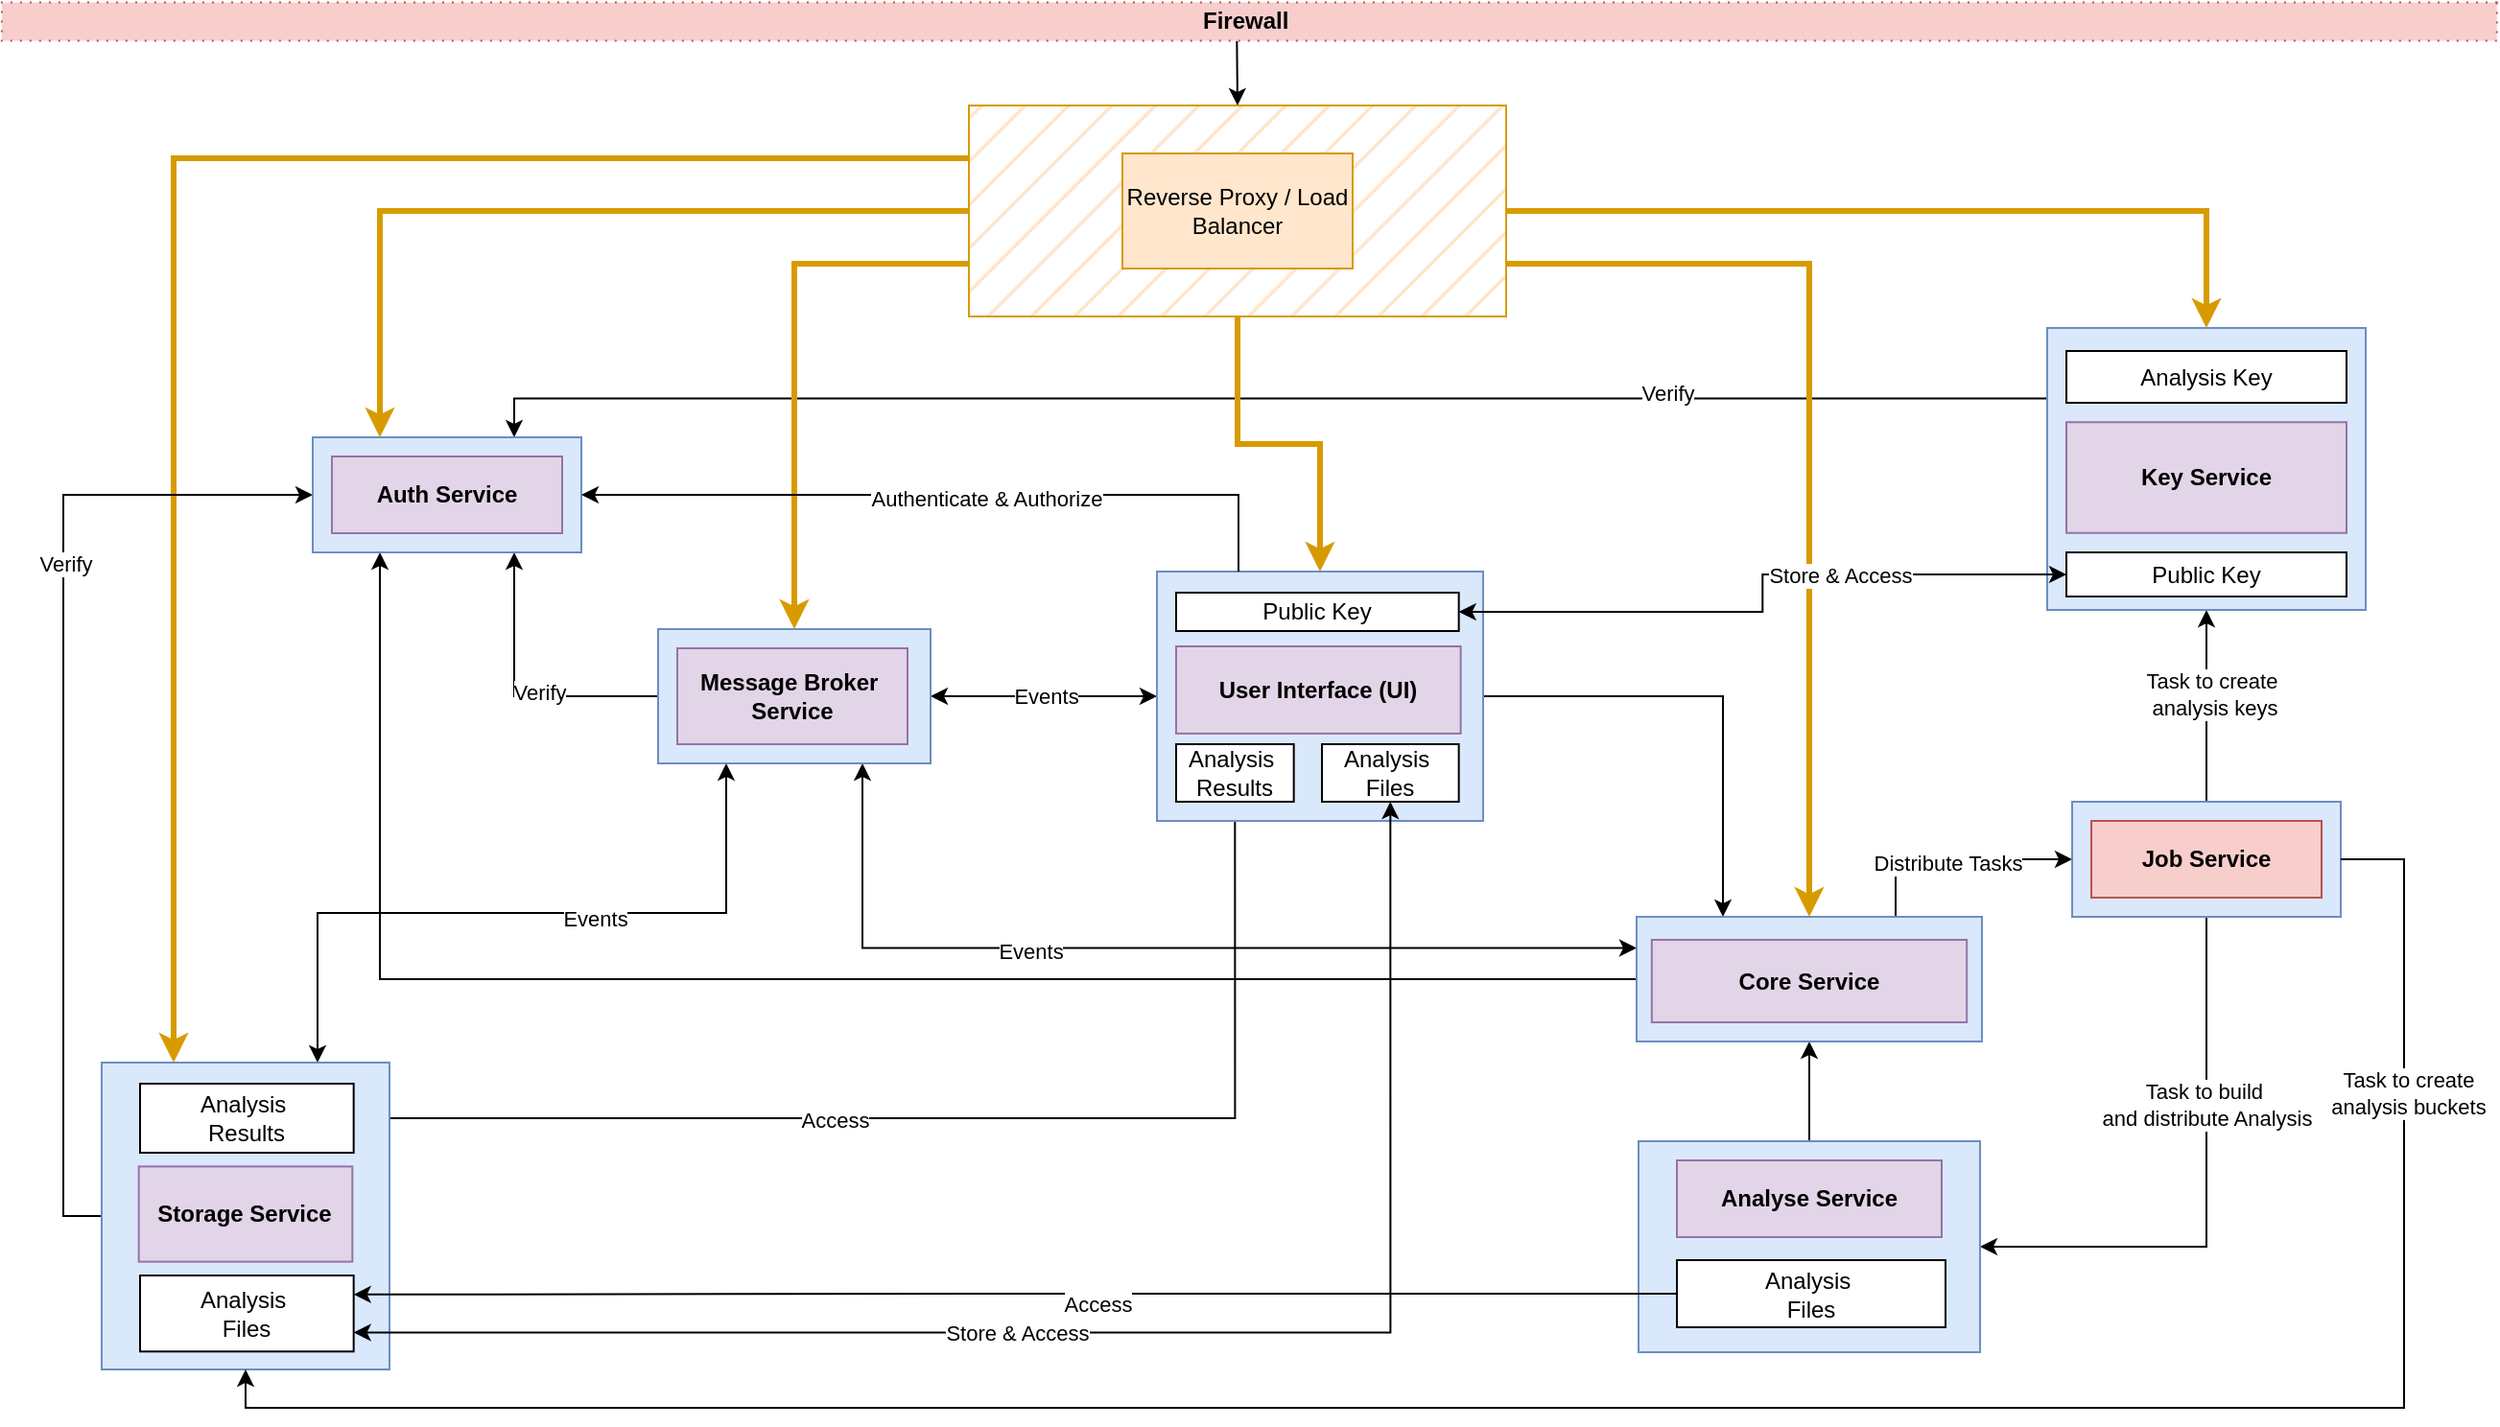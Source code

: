 <mxfile version="24.3.1" type="github">
  <diagram name="Page-1" id="822b0af5-4adb-64df-f703-e8dfc1f81529">
    <mxGraphModel dx="2833" dy="1873" grid="1" gridSize="10" guides="1" tooltips="1" connect="1" arrows="1" fold="1" page="1" pageScale="1" pageWidth="1100" pageHeight="850" background="none" math="0" shadow="0">
      <root>
        <mxCell id="0" />
        <mxCell id="1" parent="0" />
        <mxCell id="PBtX4HCvhkAMB2_3Ykh0-14" style="edgeStyle=orthogonalEdgeStyle;rounded=0;orthogonalLoop=1;jettySize=auto;html=1;entryX=0.25;entryY=0;entryDx=0;entryDy=0;fillColor=#ffe6cc;strokeColor=#d79b00;strokeWidth=3;exitX=0;exitY=0.25;exitDx=0;exitDy=0;" parent="1" source="PBtX4HCvhkAMB2_3Ykh0-4" target="oog65j6L7B87XHzVz9v1-12" edge="1">
          <mxGeometry relative="1" as="geometry" />
        </mxCell>
        <mxCell id="oog65j6L7B87XHzVz9v1-75" style="edgeStyle=orthogonalEdgeStyle;rounded=0;orthogonalLoop=1;jettySize=auto;html=1;entryX=0;entryY=0.5;entryDx=0;entryDy=0;fontColor=#FFFFFF;exitX=0;exitY=0.5;exitDx=0;exitDy=0;fillColor=#f9f7ed;shadow=0;strokeColor=#000000;" parent="1" source="oog65j6L7B87XHzVz9v1-12" target="oog65j6L7B87XHzVz9v1-2" edge="1">
          <mxGeometry relative="1" as="geometry">
            <mxPoint x="390" y="660" as="sourcePoint" />
          </mxGeometry>
        </mxCell>
        <mxCell id="PBtX4HCvhkAMB2_3Ykh0-20" value="Verify" style="edgeLabel;html=1;align=center;verticalAlign=middle;resizable=0;points=[];" parent="oog65j6L7B87XHzVz9v1-75" vertex="1" connectable="0">
          <mxGeometry x="0.369" y="-1" relative="1" as="geometry">
            <mxPoint as="offset" />
          </mxGeometry>
        </mxCell>
        <mxCell id="oog65j6L7B87XHzVz9v1-72" style="edgeStyle=orthogonalEdgeStyle;rounded=0;orthogonalLoop=1;jettySize=auto;html=1;fontColor=#FFFFFF;strokeColor=default;entryX=0.75;entryY=0;entryDx=0;entryDy=0;exitX=0;exitY=0.25;exitDx=0;exitDy=0;" parent="1" source="oog65j6L7B87XHzVz9v1-6" target="oog65j6L7B87XHzVz9v1-2" edge="1">
          <mxGeometry relative="1" as="geometry">
            <mxPoint x="1681" y="-165" as="sourcePoint" />
          </mxGeometry>
        </mxCell>
        <mxCell id="VzUCPUByovG9wuieKJeH-6" value="Verify" style="edgeLabel;html=1;align=center;verticalAlign=middle;resizable=0;points=[];" vertex="1" connectable="0" parent="oog65j6L7B87XHzVz9v1-72">
          <mxGeometry x="-0.515" y="-3" relative="1" as="geometry">
            <mxPoint as="offset" />
          </mxGeometry>
        </mxCell>
        <mxCell id="oog65j6L7B87XHzVz9v1-60" style="edgeStyle=orthogonalEdgeStyle;rounded=0;orthogonalLoop=1;jettySize=auto;html=1;exitX=0.75;exitY=1;exitDx=0;exitDy=0;fontColor=#FFFFFF;strokeColor=default;entryX=0;entryY=0.25;entryDx=0;entryDy=0;startArrow=classic;startFill=1;" parent="1" source="oog65j6L7B87XHzVz9v1-15" target="oog65j6L7B87XHzVz9v1-9" edge="1">
          <mxGeometry relative="1" as="geometry">
            <mxPoint x="829" y="475" as="sourcePoint" />
            <mxPoint x="1265" y="300" as="targetPoint" />
          </mxGeometry>
        </mxCell>
        <mxCell id="oog65j6L7B87XHzVz9v1-87" value="Text" style="edgeLabel;html=1;align=center;verticalAlign=middle;resizable=0;points=[];fontColor=#FFFFFF;" parent="oog65j6L7B87XHzVz9v1-60" vertex="1" connectable="0">
          <mxGeometry x="-0.298" y="-6" relative="1" as="geometry">
            <mxPoint as="offset" />
          </mxGeometry>
        </mxCell>
        <mxCell id="oog65j6L7B87XHzVz9v1-88" value="&lt;span style=&quot;&quot;&gt;&lt;font color=&quot;#000000&quot;&gt;Events&lt;/font&gt;&lt;/span&gt;" style="edgeLabel;html=1;align=center;verticalAlign=middle;resizable=0;points=[];fontColor=#FFFFFF;labelBackgroundColor=default;labelBorderColor=none;" parent="oog65j6L7B87XHzVz9v1-60" vertex="1" connectable="0">
          <mxGeometry x="-0.265" y="-1" relative="1" as="geometry">
            <mxPoint as="offset" />
          </mxGeometry>
        </mxCell>
        <mxCell id="oog65j6L7B87XHzVz9v1-73" style="edgeStyle=orthogonalEdgeStyle;rounded=0;orthogonalLoop=1;jettySize=auto;html=1;entryX=0.75;entryY=1;entryDx=0;entryDy=0;fontColor=#FFFFFF;strokeColor=default;" parent="1" source="oog65j6L7B87XHzVz9v1-15" target="oog65j6L7B87XHzVz9v1-2" edge="1">
          <mxGeometry relative="1" as="geometry" />
        </mxCell>
        <mxCell id="PBtX4HCvhkAMB2_3Ykh0-23" value="Verify" style="edgeLabel;html=1;align=center;verticalAlign=middle;resizable=0;points=[];" parent="oog65j6L7B87XHzVz9v1-73" vertex="1" connectable="0">
          <mxGeometry x="-0.164" y="-2" relative="1" as="geometry">
            <mxPoint as="offset" />
          </mxGeometry>
        </mxCell>
        <mxCell id="oog65j6L7B87XHzVz9v1-74" style="edgeStyle=orthogonalEdgeStyle;rounded=0;orthogonalLoop=1;jettySize=auto;html=1;fontColor=#FFFFFF;strokeColor=default;entryX=0.25;entryY=1;entryDx=0;entryDy=0;" parent="1" source="oog65j6L7B87XHzVz9v1-9" target="oog65j6L7B87XHzVz9v1-2" edge="1">
          <mxGeometry relative="1" as="geometry" />
        </mxCell>
        <mxCell id="oog65j6L7B87XHzVz9v1-86" style="edgeStyle=orthogonalEdgeStyle;rounded=0;orthogonalLoop=1;jettySize=auto;html=1;fontColor=#FFFFFF;strokeColor=default;entryX=0.25;entryY=0;entryDx=0;entryDy=0;" parent="1" source="oog65j6L7B87XHzVz9v1-83" target="oog65j6L7B87XHzVz9v1-9" edge="1">
          <mxGeometry relative="1" as="geometry" />
        </mxCell>
        <mxCell id="oog65j6L7B87XHzVz9v1-95" style="edgeStyle=orthogonalEdgeStyle;rounded=0;orthogonalLoop=1;jettySize=auto;html=1;fontColor=#FFFFFF;strokeColor=default;exitX=0.75;exitY=0;exitDx=0;exitDy=0;entryX=0.25;entryY=1;entryDx=0;entryDy=0;startArrow=classic;startFill=1;endArrow=classic;endFill=1;" parent="1" source="oog65j6L7B87XHzVz9v1-12" target="oog65j6L7B87XHzVz9v1-15" edge="1">
          <mxGeometry relative="1" as="geometry" />
        </mxCell>
        <mxCell id="oog65j6L7B87XHzVz9v1-96" value="&lt;font style=&quot;&quot;&gt;Events&lt;/font&gt;" style="edgeLabel;html=1;align=center;verticalAlign=middle;resizable=0;points=[];fontColor=#000000;labelBackgroundColor=#FFFFFF;" parent="oog65j6L7B87XHzVz9v1-95" vertex="1" connectable="0">
          <mxGeometry x="0.206" y="-3" relative="1" as="geometry">
            <mxPoint as="offset" />
          </mxGeometry>
        </mxCell>
        <mxCell id="oog65j6L7B87XHzVz9v1-97" style="edgeStyle=orthogonalEdgeStyle;rounded=0;orthogonalLoop=1;jettySize=auto;html=1;entryX=1;entryY=0.5;entryDx=0;entryDy=0;fontColor=#FFFFFF;strokeColor=default;endArrow=classic;endFill=1;startArrow=classic;startFill=1;" parent="1" source="oog65j6L7B87XHzVz9v1-83" target="oog65j6L7B87XHzVz9v1-15" edge="1">
          <mxGeometry relative="1" as="geometry" />
        </mxCell>
        <mxCell id="PBtX4HCvhkAMB2_3Ykh0-24" value="Events" style="edgeLabel;html=1;align=center;verticalAlign=middle;resizable=0;points=[];" parent="oog65j6L7B87XHzVz9v1-97" vertex="1" connectable="0">
          <mxGeometry x="-0.007" relative="1" as="geometry">
            <mxPoint as="offset" />
          </mxGeometry>
        </mxCell>
        <mxCell id="oog65j6L7B87XHzVz9v1-103" style="edgeStyle=orthogonalEdgeStyle;rounded=0;orthogonalLoop=1;jettySize=auto;html=1;fontColor=#FFFFFF;strokeColor=default;exitX=0.5;exitY=1;exitDx=0;exitDy=0;entryX=1;entryY=0.5;entryDx=0;entryDy=0;" parent="1" source="oog65j6L7B87XHzVz9v1-101" target="oog65j6L7B87XHzVz9v1-68" edge="1">
          <mxGeometry relative="1" as="geometry" />
        </mxCell>
        <mxCell id="VzUCPUByovG9wuieKJeH-23" value="Task to build&amp;nbsp;&lt;div&gt;and distribute Analysis&lt;/div&gt;" style="edgeLabel;html=1;align=center;verticalAlign=middle;resizable=0;points=[];" vertex="1" connectable="0" parent="oog65j6L7B87XHzVz9v1-103">
          <mxGeometry x="-0.326" relative="1" as="geometry">
            <mxPoint as="offset" />
          </mxGeometry>
        </mxCell>
        <mxCell id="oog65j6L7B87XHzVz9v1-104" style="edgeStyle=orthogonalEdgeStyle;rounded=0;orthogonalLoop=1;jettySize=auto;html=1;entryX=0;entryY=0.5;entryDx=0;entryDy=0;fontColor=#FFFFFF;strokeColor=default;exitX=0.75;exitY=0;exitDx=0;exitDy=0;" parent="1" source="oog65j6L7B87XHzVz9v1-9" target="oog65j6L7B87XHzVz9v1-101" edge="1">
          <mxGeometry relative="1" as="geometry" />
        </mxCell>
        <mxCell id="VzUCPUByovG9wuieKJeH-26" value="Distribute Tasks" style="edgeLabel;html=1;align=center;verticalAlign=middle;resizable=0;points=[];" vertex="1" connectable="0" parent="oog65j6L7B87XHzVz9v1-104">
          <mxGeometry x="-0.066" y="-2" relative="1" as="geometry">
            <mxPoint as="offset" />
          </mxGeometry>
        </mxCell>
        <mxCell id="PBtX4HCvhkAMB2_3Ykh0-3" value="" style="group;fillColor=#fad7ac;strokeColor=#b46504;fillStyle=hatch;" parent="1" vertex="1" connectable="0">
          <mxGeometry x="1122" y="-403" width="280" height="110" as="geometry" />
        </mxCell>
        <mxCell id="PBtX4HCvhkAMB2_3Ykh0-4" value="" style="rounded=0;whiteSpace=wrap;html=1;fillColor=#ffe6cc;fillStyle=hatch;strokeColor=#d79b00;" parent="PBtX4HCvhkAMB2_3Ykh0-3" vertex="1">
          <mxGeometry width="280" height="110" as="geometry" />
        </mxCell>
        <mxCell id="PBtX4HCvhkAMB2_3Ykh0-5" value="Reverse Proxy / Load Balancer" style="rounded=0;whiteSpace=wrap;html=1;fillColor=#ffe6cc;strokeColor=#d79b00;" parent="PBtX4HCvhkAMB2_3Ykh0-3" vertex="1">
          <mxGeometry x="80" y="25" width="120" height="60" as="geometry" />
        </mxCell>
        <mxCell id="PBtX4HCvhkAMB2_3Ykh0-9" style="edgeStyle=orthogonalEdgeStyle;rounded=0;orthogonalLoop=1;jettySize=auto;html=1;entryX=0.5;entryY=0;entryDx=0;entryDy=0;exitX=1.009;exitY=0.505;exitDx=0;exitDy=0;exitPerimeter=0;" parent="1" source="PBtX4HCvhkAMB2_3Ykh0-2" target="PBtX4HCvhkAMB2_3Ykh0-4" edge="1">
          <mxGeometry relative="1" as="geometry">
            <mxPoint x="1260" y="-435" as="sourcePoint" />
          </mxGeometry>
        </mxCell>
        <mxCell id="PBtX4HCvhkAMB2_3Ykh0-2" value="Firewall&amp;nbsp;" style="rounded=0;whiteSpace=wrap;html=1;fillColor=#f8cecc;strokeColor=#b85450;dashed=1;dashPattern=1 4;fontStyle=1;horizontal=0;rotation=90;" parent="1" vertex="1">
          <mxGeometry x="1258.17" y="-1096.98" width="20" height="1300.46" as="geometry" />
        </mxCell>
        <mxCell id="PBtX4HCvhkAMB2_3Ykh0-10" style="edgeStyle=orthogonalEdgeStyle;rounded=0;orthogonalLoop=1;jettySize=auto;html=1;fillColor=#ffe6cc;strokeColor=#d79b00;strokeWidth=3;" parent="1" source="PBtX4HCvhkAMB2_3Ykh0-4" target="oog65j6L7B87XHzVz9v1-6" edge="1">
          <mxGeometry relative="1" as="geometry" />
        </mxCell>
        <mxCell id="PBtX4HCvhkAMB2_3Ykh0-11" style="edgeStyle=orthogonalEdgeStyle;rounded=0;orthogonalLoop=1;jettySize=auto;html=1;entryX=0.5;entryY=0;entryDx=0;entryDy=0;exitX=1;exitY=0.75;exitDx=0;exitDy=0;fillColor=#ffe6cc;strokeColor=#d79b00;strokeWidth=3;" parent="1" source="PBtX4HCvhkAMB2_3Ykh0-4" target="oog65j6L7B87XHzVz9v1-9" edge="1">
          <mxGeometry relative="1" as="geometry" />
        </mxCell>
        <mxCell id="PBtX4HCvhkAMB2_3Ykh0-12" style="edgeStyle=orthogonalEdgeStyle;rounded=0;orthogonalLoop=1;jettySize=auto;html=1;entryX=0.5;entryY=0;entryDx=0;entryDy=0;fillColor=#ffe6cc;strokeColor=#d79b00;exitX=0;exitY=0.75;exitDx=0;exitDy=0;strokeWidth=3;" parent="1" source="PBtX4HCvhkAMB2_3Ykh0-4" target="oog65j6L7B87XHzVz9v1-15" edge="1">
          <mxGeometry relative="1" as="geometry" />
        </mxCell>
        <mxCell id="PBtX4HCvhkAMB2_3Ykh0-15" style="edgeStyle=orthogonalEdgeStyle;rounded=0;orthogonalLoop=1;jettySize=auto;html=1;strokeWidth=3;fillColor=#ffe6cc;strokeColor=#d79b00;" parent="1" source="PBtX4HCvhkAMB2_3Ykh0-4" target="oog65j6L7B87XHzVz9v1-83" edge="1">
          <mxGeometry relative="1" as="geometry" />
        </mxCell>
        <mxCell id="PBtX4HCvhkAMB2_3Ykh0-31" style="edgeStyle=orthogonalEdgeStyle;rounded=0;orthogonalLoop=1;jettySize=auto;html=1;entryX=0.25;entryY=0;entryDx=0;entryDy=0;fillColor=#ffe6cc;strokeColor=#d79b00;strokeWidth=3;" parent="1" source="PBtX4HCvhkAMB2_3Ykh0-4" target="oog65j6L7B87XHzVz9v1-2" edge="1">
          <mxGeometry relative="1" as="geometry" />
        </mxCell>
        <mxCell id="VzUCPUByovG9wuieKJeH-3" style="edgeStyle=orthogonalEdgeStyle;rounded=0;orthogonalLoop=1;jettySize=auto;html=1;entryX=0.5;entryY=0;entryDx=0;entryDy=0;startArrow=classic;startFill=1;endArrow=none;endFill=0;" edge="1" parent="1" source="oog65j6L7B87XHzVz9v1-9" target="oog65j6L7B87XHzVz9v1-68">
          <mxGeometry relative="1" as="geometry" />
        </mxCell>
        <mxCell id="VzUCPUByovG9wuieKJeH-5" style="edgeStyle=orthogonalEdgeStyle;rounded=0;orthogonalLoop=1;jettySize=auto;html=1;entryX=0.5;entryY=1;entryDx=0;entryDy=0;" edge="1" parent="1" source="oog65j6L7B87XHzVz9v1-101" target="oog65j6L7B87XHzVz9v1-6">
          <mxGeometry relative="1" as="geometry" />
        </mxCell>
        <mxCell id="VzUCPUByovG9wuieKJeH-25" value="Task to create&amp;nbsp;&lt;div&gt;analysis keys&lt;/div&gt;" style="edgeLabel;html=1;align=center;verticalAlign=middle;resizable=0;points=[];" vertex="1" connectable="0" parent="VzUCPUByovG9wuieKJeH-5">
          <mxGeometry x="0.116" y="-4" relative="1" as="geometry">
            <mxPoint as="offset" />
          </mxGeometry>
        </mxCell>
        <mxCell id="oog65j6L7B87XHzVz9v1-6" value="" style="rounded=0;whiteSpace=wrap;html=1;fillColor=#dae8fc;strokeColor=#6c8ebf;container=0;" parent="1" vertex="1">
          <mxGeometry x="1684" y="-287" width="166" height="147" as="geometry" />
        </mxCell>
        <mxCell id="oog65j6L7B87XHzVz9v1-30" value="Public Key" style="rounded=0;whiteSpace=wrap;html=1;container=0;" parent="1" vertex="1">
          <mxGeometry x="1694" y="-170" width="146" height="23" as="geometry" />
        </mxCell>
        <mxCell id="oog65j6L7B87XHzVz9v1-7" value="&lt;b&gt;Key Service&lt;/b&gt;" style="rounded=0;whiteSpace=wrap;html=1;fillColor=#e1d5e7;strokeColor=#9673a6;container=0;" parent="1" vertex="1">
          <mxGeometry x="1694" y="-237.87" width="146" height="57.73" as="geometry" />
        </mxCell>
        <mxCell id="oog65j6L7B87XHzVz9v1-33" value="Analysis Key" style="rounded=0;whiteSpace=wrap;html=1;container=0;" parent="1" vertex="1">
          <mxGeometry x="1694" y="-275" width="146" height="27" as="geometry" />
        </mxCell>
        <mxCell id="PBtX4HCvhkAMB2_3Ykh0-16" style="edgeStyle=orthogonalEdgeStyle;rounded=0;orthogonalLoop=1;jettySize=auto;html=1;entryX=1;entryY=0.5;entryDx=0;entryDy=0;exitX=0.5;exitY=1;exitDx=0;exitDy=0;" parent="1" source="oog65j6L7B87XHzVz9v1-29" target="oog65j6L7B87XHzVz9v1-23" edge="1">
          <mxGeometry relative="1" as="geometry" />
        </mxCell>
        <mxCell id="PBtX4HCvhkAMB2_3Ykh0-17" value="Access" style="edgeLabel;html=1;align=center;verticalAlign=middle;resizable=0;points=[];" parent="PBtX4HCvhkAMB2_3Ykh0-16" vertex="1" connectable="0">
          <mxGeometry x="0.196" y="1" relative="1" as="geometry">
            <mxPoint as="offset" />
          </mxGeometry>
        </mxCell>
        <mxCell id="VzUCPUByovG9wuieKJeH-7" value="" style="group" vertex="1" connectable="0" parent="1">
          <mxGeometry x="1220" y="-160" width="170" height="130" as="geometry" />
        </mxCell>
        <mxCell id="oog65j6L7B87XHzVz9v1-83" value="" style="rounded=0;whiteSpace=wrap;html=1;fillColor=#dae8fc;strokeColor=#6c8ebf;container=0;" parent="VzUCPUByovG9wuieKJeH-7" vertex="1">
          <mxGeometry width="170" height="130" as="geometry" />
        </mxCell>
        <mxCell id="oog65j6L7B87XHzVz9v1-84" value="&lt;b&gt;User Interface (UI)&lt;/b&gt;" style="rounded=0;whiteSpace=wrap;html=1;fillColor=#e1d5e7;strokeColor=#9673a6;container=0;" parent="VzUCPUByovG9wuieKJeH-7" vertex="1">
          <mxGeometry x="10" y="39" width="148.33" height="45.45" as="geometry" />
        </mxCell>
        <mxCell id="oog65j6L7B87XHzVz9v1-29" value="Analysis&amp;nbsp;&lt;br&gt;Results" style="rounded=0;whiteSpace=wrap;html=1;container=0;" parent="VzUCPUByovG9wuieKJeH-7" vertex="1">
          <mxGeometry x="10" y="90" width="61.33" height="30" as="geometry" />
        </mxCell>
        <mxCell id="oog65j6L7B87XHzVz9v1-27" value="Public Key" style="rounded=0;whiteSpace=wrap;html=1;container=0;" parent="VzUCPUByovG9wuieKJeH-7" vertex="1">
          <mxGeometry x="10" y="11" width="147.33" height="20" as="geometry" />
        </mxCell>
        <mxCell id="oog65j6L7B87XHzVz9v1-71" value="Analysis&amp;nbsp;&lt;br&gt;Files" style="rounded=0;whiteSpace=wrap;html=1;container=0;" parent="VzUCPUByovG9wuieKJeH-7" vertex="1">
          <mxGeometry x="86" y="90" width="71.33" height="30" as="geometry" />
        </mxCell>
        <mxCell id="VzUCPUByovG9wuieKJeH-8" value="" style="group" vertex="1" connectable="0" parent="1">
          <mxGeometry x="960" y="-130" width="142" height="70" as="geometry" />
        </mxCell>
        <mxCell id="oog65j6L7B87XHzVz9v1-15" value="" style="rounded=0;whiteSpace=wrap;html=1;fillColor=#dae8fc;strokeColor=#6c8ebf;container=0;" parent="VzUCPUByovG9wuieKJeH-8" vertex="1">
          <mxGeometry width="142" height="70" as="geometry" />
        </mxCell>
        <mxCell id="oog65j6L7B87XHzVz9v1-16" value="&lt;b&gt;Message Broker&amp;nbsp;&lt;br&gt;Service&lt;/b&gt;" style="rounded=0;whiteSpace=wrap;html=1;fillColor=#e1d5e7;strokeColor=#9673a6;container=0;" parent="VzUCPUByovG9wuieKJeH-8" vertex="1">
          <mxGeometry x="10" y="10" width="120" height="50" as="geometry" />
        </mxCell>
        <mxCell id="VzUCPUByovG9wuieKJeH-9" value="" style="group" vertex="1" connectable="0" parent="1">
          <mxGeometry x="780" y="-230" width="140" height="60" as="geometry" />
        </mxCell>
        <mxCell id="oog65j6L7B87XHzVz9v1-2" value="" style="rounded=0;whiteSpace=wrap;html=1;fillColor=#dae8fc;strokeColor=#6c8ebf;container=0;" parent="VzUCPUByovG9wuieKJeH-9" vertex="1">
          <mxGeometry width="140" height="60" as="geometry" />
        </mxCell>
        <mxCell id="oog65j6L7B87XHzVz9v1-3" value="&lt;b&gt;Auth Service&lt;/b&gt;" style="rounded=0;whiteSpace=wrap;html=1;fillColor=#e1d5e7;strokeColor=#9673a6;container=0;" parent="VzUCPUByovG9wuieKJeH-9" vertex="1">
          <mxGeometry x="10" y="10" width="120" height="40" as="geometry" />
        </mxCell>
        <mxCell id="VzUCPUByovG9wuieKJeH-10" value="" style="group" vertex="1" connectable="0" parent="1">
          <mxGeometry x="1471" y="137" width="178" height="110" as="geometry" />
        </mxCell>
        <mxCell id="oog65j6L7B87XHzVz9v1-68" value="" style="rounded=0;whiteSpace=wrap;html=1;fillColor=#dae8fc;strokeColor=#6c8ebf;container=0;movable=1;resizable=1;rotatable=1;deletable=1;editable=1;locked=0;connectable=1;" parent="VzUCPUByovG9wuieKJeH-10" vertex="1">
          <mxGeometry width="178" height="110" as="geometry" />
        </mxCell>
        <mxCell id="oog65j6L7B87XHzVz9v1-69" value="&lt;b&gt;Analyse Service&lt;/b&gt;" style="rounded=0;whiteSpace=wrap;html=1;container=0;fillColor=#e1d5e7;strokeColor=#9673a6;movable=1;resizable=1;rotatable=1;deletable=1;editable=1;locked=0;connectable=1;" parent="VzUCPUByovG9wuieKJeH-10" vertex="1">
          <mxGeometry x="20" y="10" width="138" height="40" as="geometry" />
        </mxCell>
        <mxCell id="PBtX4HCvhkAMB2_3Ykh0-28" value="Analysis&amp;nbsp;&lt;br&gt;Files" style="rounded=0;whiteSpace=wrap;html=1;container=0;movable=1;resizable=1;rotatable=1;deletable=1;editable=1;locked=0;connectable=1;" parent="VzUCPUByovG9wuieKJeH-10" vertex="1">
          <mxGeometry x="20" y="62" width="140" height="35" as="geometry" />
        </mxCell>
        <mxCell id="VzUCPUByovG9wuieKJeH-11" value="" style="group" vertex="1" connectable="0" parent="1">
          <mxGeometry x="1470" y="20" width="180" height="65" as="geometry" />
        </mxCell>
        <mxCell id="oog65j6L7B87XHzVz9v1-9" value="" style="rounded=0;whiteSpace=wrap;html=1;fillColor=#dae8fc;strokeColor=#6c8ebf;container=0;" parent="VzUCPUByovG9wuieKJeH-11" vertex="1">
          <mxGeometry width="180" height="65" as="geometry" />
        </mxCell>
        <mxCell id="oog65j6L7B87XHzVz9v1-25" value="&lt;b&gt;Core Service&lt;/b&gt;" style="rounded=0;whiteSpace=wrap;html=1;fillColor=#e1d5e7;strokeColor=#9673a6;container=0;" parent="VzUCPUByovG9wuieKJeH-11" vertex="1">
          <mxGeometry x="7.91" y="12" width="164.18" height="43" as="geometry" />
        </mxCell>
        <mxCell id="VzUCPUByovG9wuieKJeH-12" value="" style="group" vertex="1" connectable="0" parent="1">
          <mxGeometry x="1697" y="-40" width="140" height="60" as="geometry" />
        </mxCell>
        <mxCell id="oog65j6L7B87XHzVz9v1-101" value="" style="rounded=0;whiteSpace=wrap;html=1;fillColor=#dae8fc;strokeColor=#6c8ebf;container=0;" parent="VzUCPUByovG9wuieKJeH-12" vertex="1">
          <mxGeometry width="140" height="60" as="geometry" />
        </mxCell>
        <mxCell id="oog65j6L7B87XHzVz9v1-102" value="&lt;b&gt;Job Service&lt;/b&gt;" style="rounded=0;whiteSpace=wrap;html=1;fillColor=#f8cecc;strokeColor=#b85450;container=0;" parent="VzUCPUByovG9wuieKJeH-12" vertex="1">
          <mxGeometry x="10" y="10" width="120" height="40" as="geometry" />
        </mxCell>
        <mxCell id="VzUCPUByovG9wuieKJeH-17" value="" style="group" vertex="1" connectable="0" parent="1">
          <mxGeometry x="670" y="96" width="150" height="160" as="geometry" />
        </mxCell>
        <mxCell id="oog65j6L7B87XHzVz9v1-12" value="" style="rounded=0;whiteSpace=wrap;html=1;fillColor=#dae8fc;strokeColor=#6c8ebf;container=0;" parent="VzUCPUByovG9wuieKJeH-17" vertex="1">
          <mxGeometry width="150" height="160" as="geometry" />
        </mxCell>
        <mxCell id="oog65j6L7B87XHzVz9v1-89" value="Analysis&amp;nbsp;&lt;br&gt;Files" style="rounded=0;whiteSpace=wrap;html=1;container=0;" parent="VzUCPUByovG9wuieKJeH-17" vertex="1">
          <mxGeometry x="20" y="111" width="111.33" height="39.64" as="geometry" />
        </mxCell>
        <mxCell id="oog65j6L7B87XHzVz9v1-23" value="Analysis&amp;nbsp;&lt;br&gt;Results" style="rounded=0;whiteSpace=wrap;html=1;container=0;" parent="VzUCPUByovG9wuieKJeH-17" vertex="1">
          <mxGeometry x="20" y="11" width="111.33" height="36" as="geometry" />
        </mxCell>
        <mxCell id="oog65j6L7B87XHzVz9v1-13" value="&lt;b&gt;Storage Service&lt;/b&gt;" style="rounded=0;whiteSpace=wrap;html=1;fillColor=#e1d5e7;strokeColor=#9673a6;container=0;" parent="VzUCPUByovG9wuieKJeH-17" vertex="1">
          <mxGeometry x="19.33" y="54.18" width="111.33" height="49.64" as="geometry" />
        </mxCell>
        <mxCell id="VzUCPUByovG9wuieKJeH-19" style="edgeStyle=orthogonalEdgeStyle;rounded=0;orthogonalLoop=1;jettySize=auto;html=1;entryX=1;entryY=0.5;entryDx=0;entryDy=0;exitX=0.25;exitY=0;exitDx=0;exitDy=0;" edge="1" parent="1" source="oog65j6L7B87XHzVz9v1-83" target="oog65j6L7B87XHzVz9v1-2">
          <mxGeometry relative="1" as="geometry" />
        </mxCell>
        <mxCell id="VzUCPUByovG9wuieKJeH-21" value="Authenticate &amp;amp; Authorize" style="edgeLabel;html=1;align=center;verticalAlign=middle;resizable=0;points=[];" vertex="1" connectable="0" parent="VzUCPUByovG9wuieKJeH-19">
          <mxGeometry x="-0.104" y="2" relative="1" as="geometry">
            <mxPoint as="offset" />
          </mxGeometry>
        </mxCell>
        <mxCell id="oog65j6L7B87XHzVz9v1-90" style="edgeStyle=orthogonalEdgeStyle;rounded=0;orthogonalLoop=1;jettySize=auto;html=1;entryX=1;entryY=0.75;entryDx=0;entryDy=0;fontColor=#FFFFFF;strokeColor=default;exitX=0.5;exitY=1;exitDx=0;exitDy=0;startArrow=classic;startFill=1;" parent="1" source="oog65j6L7B87XHzVz9v1-71" target="oog65j6L7B87XHzVz9v1-89" edge="1">
          <mxGeometry relative="1" as="geometry" />
        </mxCell>
        <mxCell id="oog65j6L7B87XHzVz9v1-93" value="Store &amp;amp; Access" style="edgeLabel;html=1;align=center;verticalAlign=middle;resizable=0;points=[];fontColor=#000000;labelBackgroundColor=#FFFFFF;" parent="oog65j6L7B87XHzVz9v1-90" vertex="1" connectable="0">
          <mxGeometry x="0.155" relative="1" as="geometry">
            <mxPoint as="offset" />
          </mxGeometry>
        </mxCell>
        <mxCell id="PBtX4HCvhkAMB2_3Ykh0-29" style="edgeStyle=orthogonalEdgeStyle;rounded=0;orthogonalLoop=1;jettySize=auto;html=1;entryX=1;entryY=0.25;entryDx=0;entryDy=0;" parent="1" source="PBtX4HCvhkAMB2_3Ykh0-28" target="oog65j6L7B87XHzVz9v1-89" edge="1">
          <mxGeometry relative="1" as="geometry">
            <mxPoint x="731" y="680" as="targetPoint" />
          </mxGeometry>
        </mxCell>
        <mxCell id="PBtX4HCvhkAMB2_3Ykh0-30" value="Access" style="edgeLabel;html=1;align=center;verticalAlign=middle;resizable=0;points=[];" parent="PBtX4HCvhkAMB2_3Ykh0-29" vertex="1" connectable="0">
          <mxGeometry x="-0.121" y="5" relative="1" as="geometry">
            <mxPoint x="1" as="offset" />
          </mxGeometry>
        </mxCell>
        <mxCell id="oog65j6L7B87XHzVz9v1-65" style="edgeStyle=orthogonalEdgeStyle;rounded=0;orthogonalLoop=1;jettySize=auto;html=1;fontColor=#FFFFFF;strokeColor=default;startArrow=classic;startFill=1;entryX=0;entryY=0.5;entryDx=0;entryDy=0;" parent="1" source="oog65j6L7B87XHzVz9v1-27" target="oog65j6L7B87XHzVz9v1-30" edge="1">
          <mxGeometry relative="1" as="geometry" />
        </mxCell>
        <mxCell id="PBtX4HCvhkAMB2_3Ykh0-27" value="Store &amp;amp; Access" style="edgeLabel;html=1;align=center;verticalAlign=middle;resizable=0;points=[];" parent="oog65j6L7B87XHzVz9v1-65" vertex="1" connectable="0">
          <mxGeometry x="0.298" relative="1" as="geometry">
            <mxPoint as="offset" />
          </mxGeometry>
        </mxCell>
        <mxCell id="VzUCPUByovG9wuieKJeH-22" style="edgeStyle=orthogonalEdgeStyle;rounded=0;orthogonalLoop=1;jettySize=auto;html=1;entryX=0.5;entryY=1;entryDx=0;entryDy=0;exitX=1;exitY=0.5;exitDx=0;exitDy=0;" edge="1" parent="1" source="oog65j6L7B87XHzVz9v1-101" target="oog65j6L7B87XHzVz9v1-12">
          <mxGeometry relative="1" as="geometry">
            <mxPoint x="1860" as="sourcePoint" />
            <Array as="points">
              <mxPoint x="1870" y="-10" />
              <mxPoint x="1870" y="276" />
              <mxPoint x="745" y="276" />
            </Array>
          </mxGeometry>
        </mxCell>
        <mxCell id="VzUCPUByovG9wuieKJeH-24" value="Task to create&lt;div&gt;analysis buckets&lt;/div&gt;" style="edgeLabel;html=1;align=center;verticalAlign=middle;resizable=0;points=[];" vertex="1" connectable="0" parent="VzUCPUByovG9wuieKJeH-22">
          <mxGeometry x="-0.789" y="2" relative="1" as="geometry">
            <mxPoint as="offset" />
          </mxGeometry>
        </mxCell>
      </root>
    </mxGraphModel>
  </diagram>
</mxfile>
